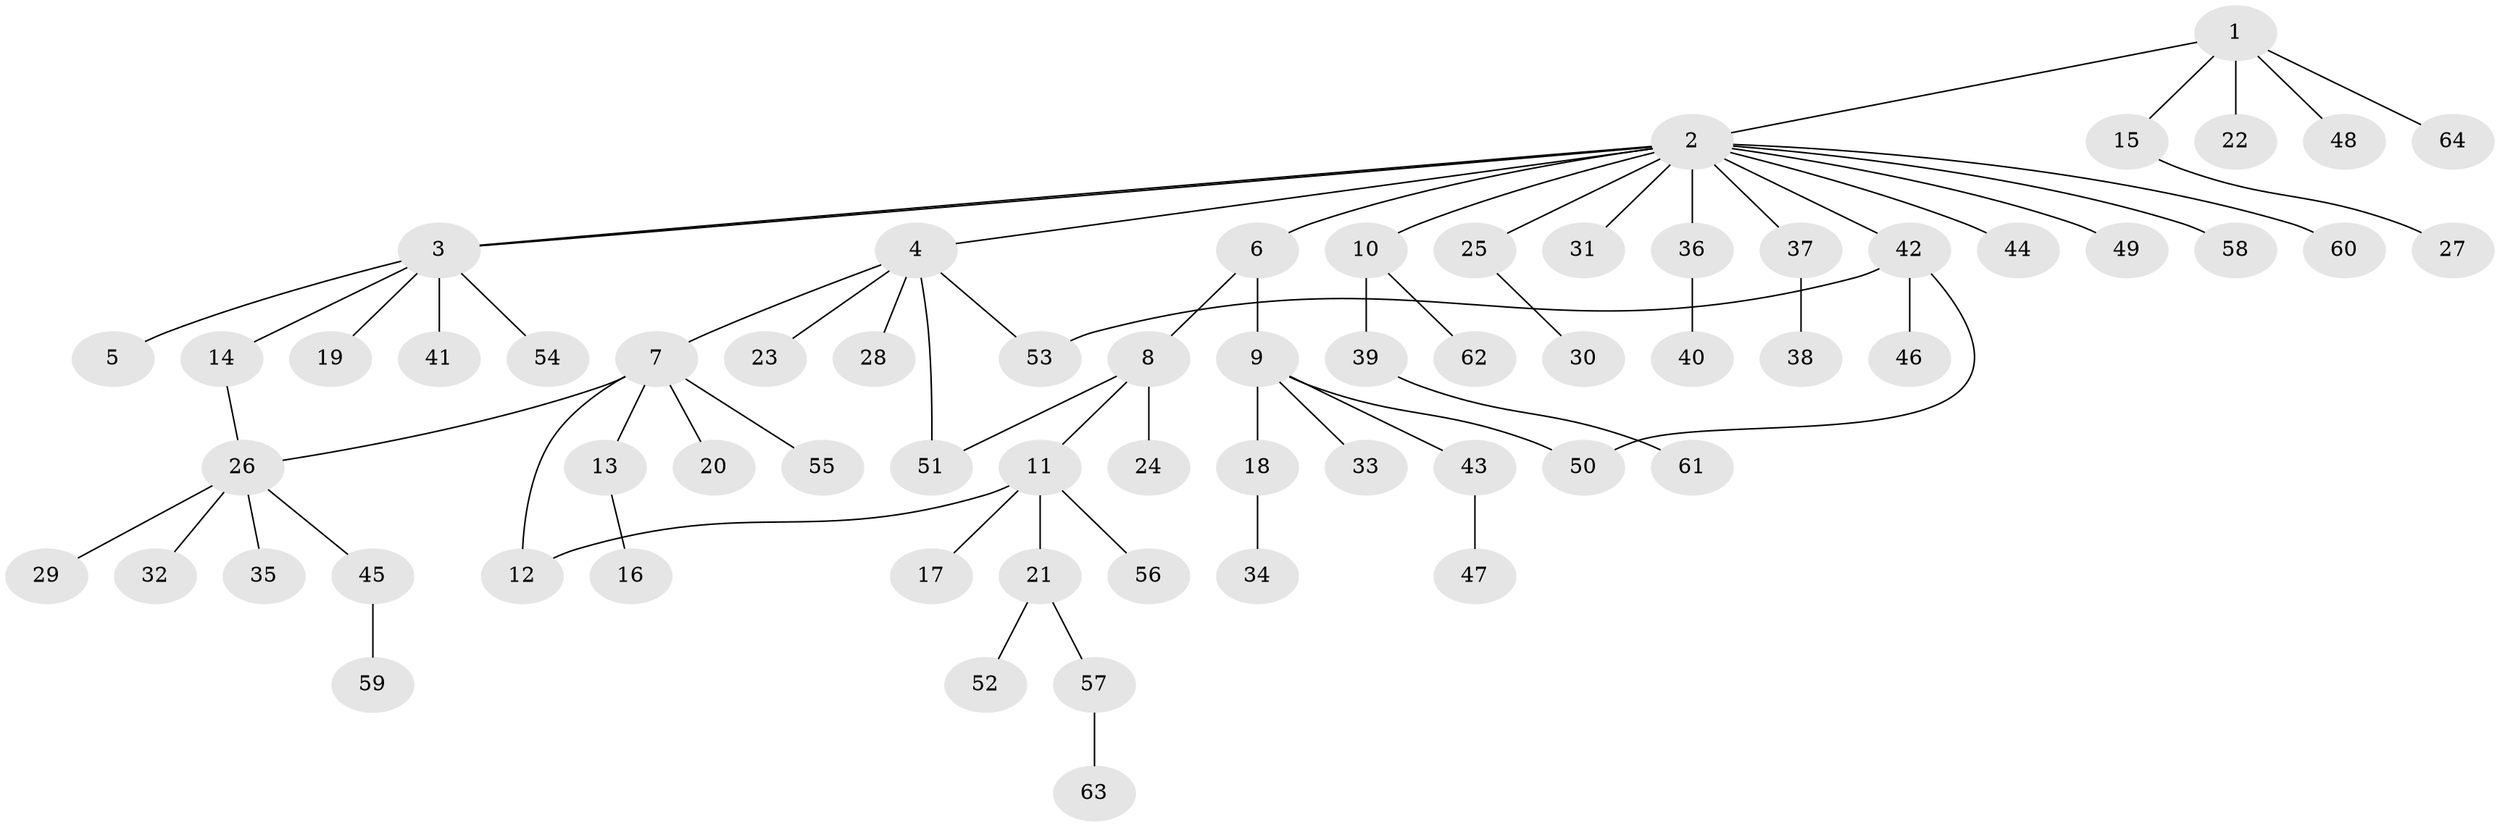 // coarse degree distribution, {17: 0.02127659574468085, 5: 0.06382978723404255, 6: 0.02127659574468085, 1: 0.7021276595744681, 10: 0.02127659574468085, 4: 0.0425531914893617, 3: 0.02127659574468085, 2: 0.10638297872340426}
// Generated by graph-tools (version 1.1) at 2025/51/02/27/25 19:51:58]
// undirected, 64 vertices, 69 edges
graph export_dot {
graph [start="1"]
  node [color=gray90,style=filled];
  1;
  2;
  3;
  4;
  5;
  6;
  7;
  8;
  9;
  10;
  11;
  12;
  13;
  14;
  15;
  16;
  17;
  18;
  19;
  20;
  21;
  22;
  23;
  24;
  25;
  26;
  27;
  28;
  29;
  30;
  31;
  32;
  33;
  34;
  35;
  36;
  37;
  38;
  39;
  40;
  41;
  42;
  43;
  44;
  45;
  46;
  47;
  48;
  49;
  50;
  51;
  52;
  53;
  54;
  55;
  56;
  57;
  58;
  59;
  60;
  61;
  62;
  63;
  64;
  1 -- 2;
  1 -- 15;
  1 -- 22;
  1 -- 48;
  1 -- 64;
  2 -- 3;
  2 -- 3;
  2 -- 4;
  2 -- 6;
  2 -- 10;
  2 -- 25;
  2 -- 31;
  2 -- 36;
  2 -- 37;
  2 -- 42;
  2 -- 44;
  2 -- 49;
  2 -- 58;
  2 -- 60;
  3 -- 5;
  3 -- 14;
  3 -- 19;
  3 -- 41;
  3 -- 54;
  4 -- 7;
  4 -- 23;
  4 -- 28;
  4 -- 51;
  4 -- 53;
  6 -- 8;
  6 -- 9;
  7 -- 12;
  7 -- 13;
  7 -- 20;
  7 -- 26;
  7 -- 55;
  8 -- 11;
  8 -- 24;
  8 -- 51;
  9 -- 18;
  9 -- 33;
  9 -- 43;
  9 -- 50;
  10 -- 39;
  10 -- 62;
  11 -- 12;
  11 -- 17;
  11 -- 21;
  11 -- 56;
  13 -- 16;
  14 -- 26;
  15 -- 27;
  18 -- 34;
  21 -- 52;
  21 -- 57;
  25 -- 30;
  26 -- 29;
  26 -- 32;
  26 -- 35;
  26 -- 45;
  36 -- 40;
  37 -- 38;
  39 -- 61;
  42 -- 46;
  42 -- 50;
  42 -- 53;
  43 -- 47;
  45 -- 59;
  57 -- 63;
}
